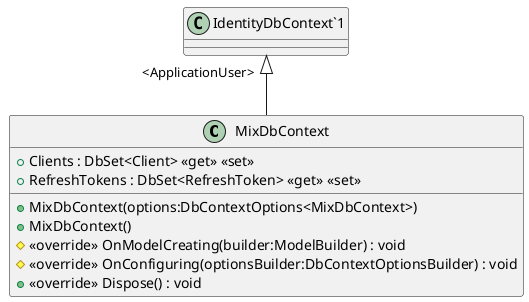 @startuml
class MixDbContext {
    + MixDbContext(options:DbContextOptions<MixDbContext>)
    + MixDbContext()
    + Clients : DbSet<Client> <<get>> <<set>>
    + RefreshTokens : DbSet<RefreshToken> <<get>> <<set>>
    # <<override>> OnModelCreating(builder:ModelBuilder) : void
    # <<override>> OnConfiguring(optionsBuilder:DbContextOptionsBuilder) : void
    + <<override>> Dispose() : void
}
"IdentityDbContext`1" "<ApplicationUser>" <|-- MixDbContext
@enduml
